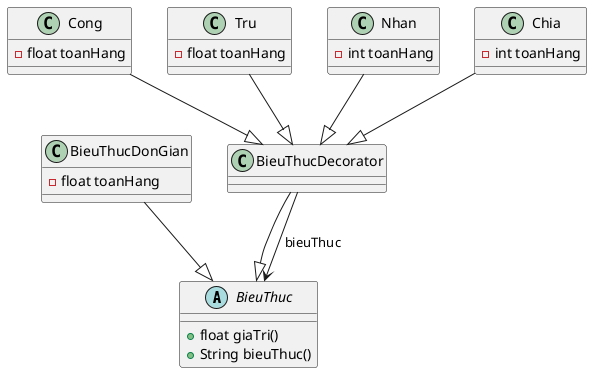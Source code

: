 @startuml
abstract class BieuThuc{
    + float giaTri()
    + String bieuThuc()
}

class BieuThucDonGian{
    - float toanHang
}

class BieuThucDecorator

class Cong {
    - float toanHang
}

class Tru{
    - float toanHang
}

class Nhan{
    - int toanHang
}

class Chia{
    - int toanHang
}

BieuThucDonGian --|> BieuThuc
BieuThucDecorator --|> BieuThuc
BieuThucDecorator --> BieuThuc : bieuThuc
Cong --|> BieuThucDecorator
Tru --|> BieuThucDecorator
Nhan --|> BieuThucDecorator
Chia --|> BieuThucDecorator

@enduml